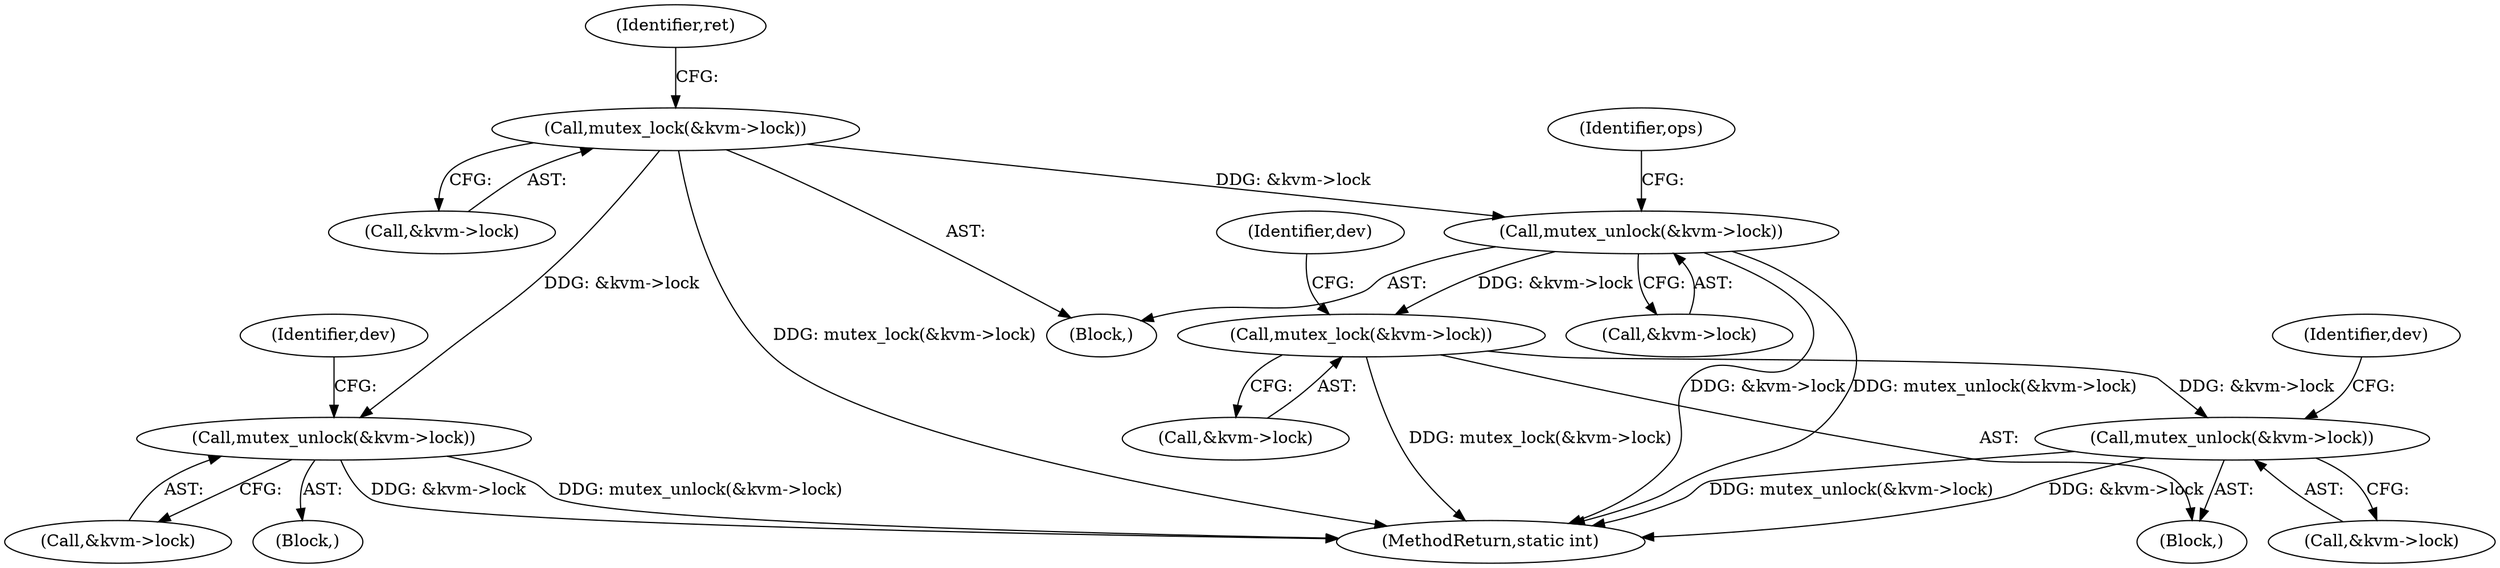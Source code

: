 digraph "0_linux_cfa39381173d5f969daf43582c95ad679189cbc9@API" {
"1000169" [label="(Call,mutex_lock(&kvm->lock))"];
"1000186" [label="(Call,mutex_unlock(&kvm->lock))"];
"1000204" [label="(Call,mutex_unlock(&kvm->lock))"];
"1000236" [label="(Call,mutex_lock(&kvm->lock))"];
"1000246" [label="(Call,mutex_unlock(&kvm->lock))"];
"1000169" [label="(Call,mutex_lock(&kvm->lock))"];
"1000187" [label="(Call,&kvm->lock)"];
"1000170" [label="(Call,&kvm->lock)"];
"1000211" [label="(Identifier,ops)"];
"1000236" [label="(Call,mutex_lock(&kvm->lock))"];
"1000233" [label="(Block,)"];
"1000237" [label="(Call,&kvm->lock)"];
"1000192" [label="(Identifier,dev)"];
"1000244" [label="(Identifier,dev)"];
"1000252" [label="(Identifier,dev)"];
"1000175" [label="(Identifier,ret)"];
"1000246" [label="(Call,mutex_unlock(&kvm->lock))"];
"1000247" [label="(Call,&kvm->lock)"];
"1000205" [label="(Call,&kvm->lock)"];
"1000185" [label="(Block,)"];
"1000204" [label="(Call,mutex_unlock(&kvm->lock))"];
"1000186" [label="(Call,mutex_unlock(&kvm->lock))"];
"1000103" [label="(Block,)"];
"1000262" [label="(MethodReturn,static int)"];
"1000169" -> "1000103"  [label="AST: "];
"1000169" -> "1000170"  [label="CFG: "];
"1000170" -> "1000169"  [label="AST: "];
"1000175" -> "1000169"  [label="CFG: "];
"1000169" -> "1000262"  [label="DDG: mutex_lock(&kvm->lock)"];
"1000169" -> "1000186"  [label="DDG: &kvm->lock"];
"1000169" -> "1000204"  [label="DDG: &kvm->lock"];
"1000186" -> "1000185"  [label="AST: "];
"1000186" -> "1000187"  [label="CFG: "];
"1000187" -> "1000186"  [label="AST: "];
"1000192" -> "1000186"  [label="CFG: "];
"1000186" -> "1000262"  [label="DDG: mutex_unlock(&kvm->lock)"];
"1000186" -> "1000262"  [label="DDG: &kvm->lock"];
"1000204" -> "1000103"  [label="AST: "];
"1000204" -> "1000205"  [label="CFG: "];
"1000205" -> "1000204"  [label="AST: "];
"1000211" -> "1000204"  [label="CFG: "];
"1000204" -> "1000262"  [label="DDG: &kvm->lock"];
"1000204" -> "1000262"  [label="DDG: mutex_unlock(&kvm->lock)"];
"1000204" -> "1000236"  [label="DDG: &kvm->lock"];
"1000236" -> "1000233"  [label="AST: "];
"1000236" -> "1000237"  [label="CFG: "];
"1000237" -> "1000236"  [label="AST: "];
"1000244" -> "1000236"  [label="CFG: "];
"1000236" -> "1000262"  [label="DDG: mutex_lock(&kvm->lock)"];
"1000236" -> "1000246"  [label="DDG: &kvm->lock"];
"1000246" -> "1000233"  [label="AST: "];
"1000246" -> "1000247"  [label="CFG: "];
"1000247" -> "1000246"  [label="AST: "];
"1000252" -> "1000246"  [label="CFG: "];
"1000246" -> "1000262"  [label="DDG: mutex_unlock(&kvm->lock)"];
"1000246" -> "1000262"  [label="DDG: &kvm->lock"];
}
